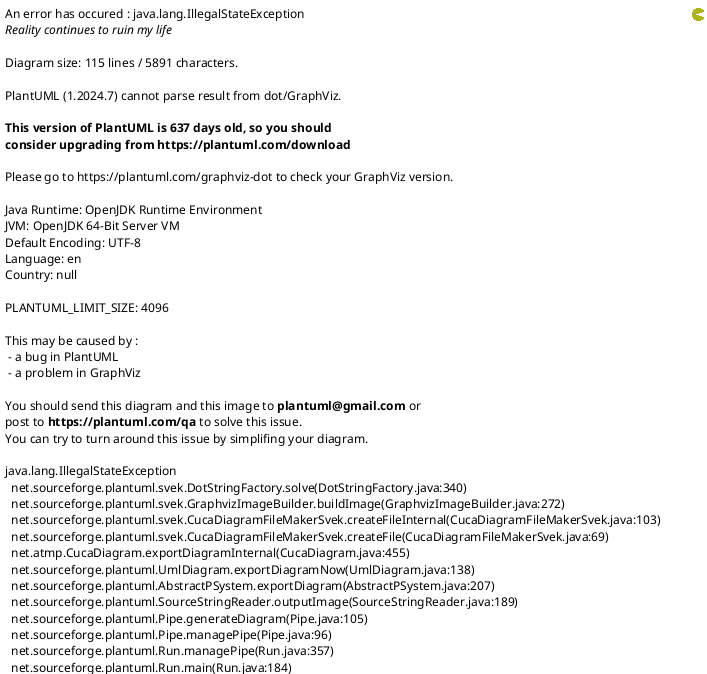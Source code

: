 @startuml
!include <logos/kafka>

title "Osmalert Architectural Overview"

skinparam linetype ortho


<style>
    queue {
      BackGroundColor #lightblue
    }

    component {
      BackGroundColor #beige
      LineColor black
    }
</style>

folder "Confluent Cloud Datacenter"  {

    queue "<$kafka>" as kafka

}

component "Web Browser" <<External Component>> as browser

component "web.de SMTP service" as mail #pink

folder "Heroku Cloud Datacenter"  {



    "Osmalert WebService" ---> "Flink Cluster" : "deploys jobs to "

    folder "Osmalert WebService" <<Heroku Component>>  {

        database  "Jobs Database" as jobsdb

        component "Webapp" as bootapp <<Spring Boot>>

        bootapp <-> browser

        bootapp -> jobsdb
    }

    folder "Flink Cluster" <<Heroku Component>>  {

        component "Alert Job 1" as job1 <<Flink Job>>
        component "Alert Job 2" as job2 <<Flink Job>>
        component "Alert Job N" as job3 <<Flink Job>>


        kafka --> job1
        kafka --> job2 : OSM contributions
        kafka --> job3



    }


}
        job1 --> mail
        job2 --> mail
        job3 --> mail

@enduml